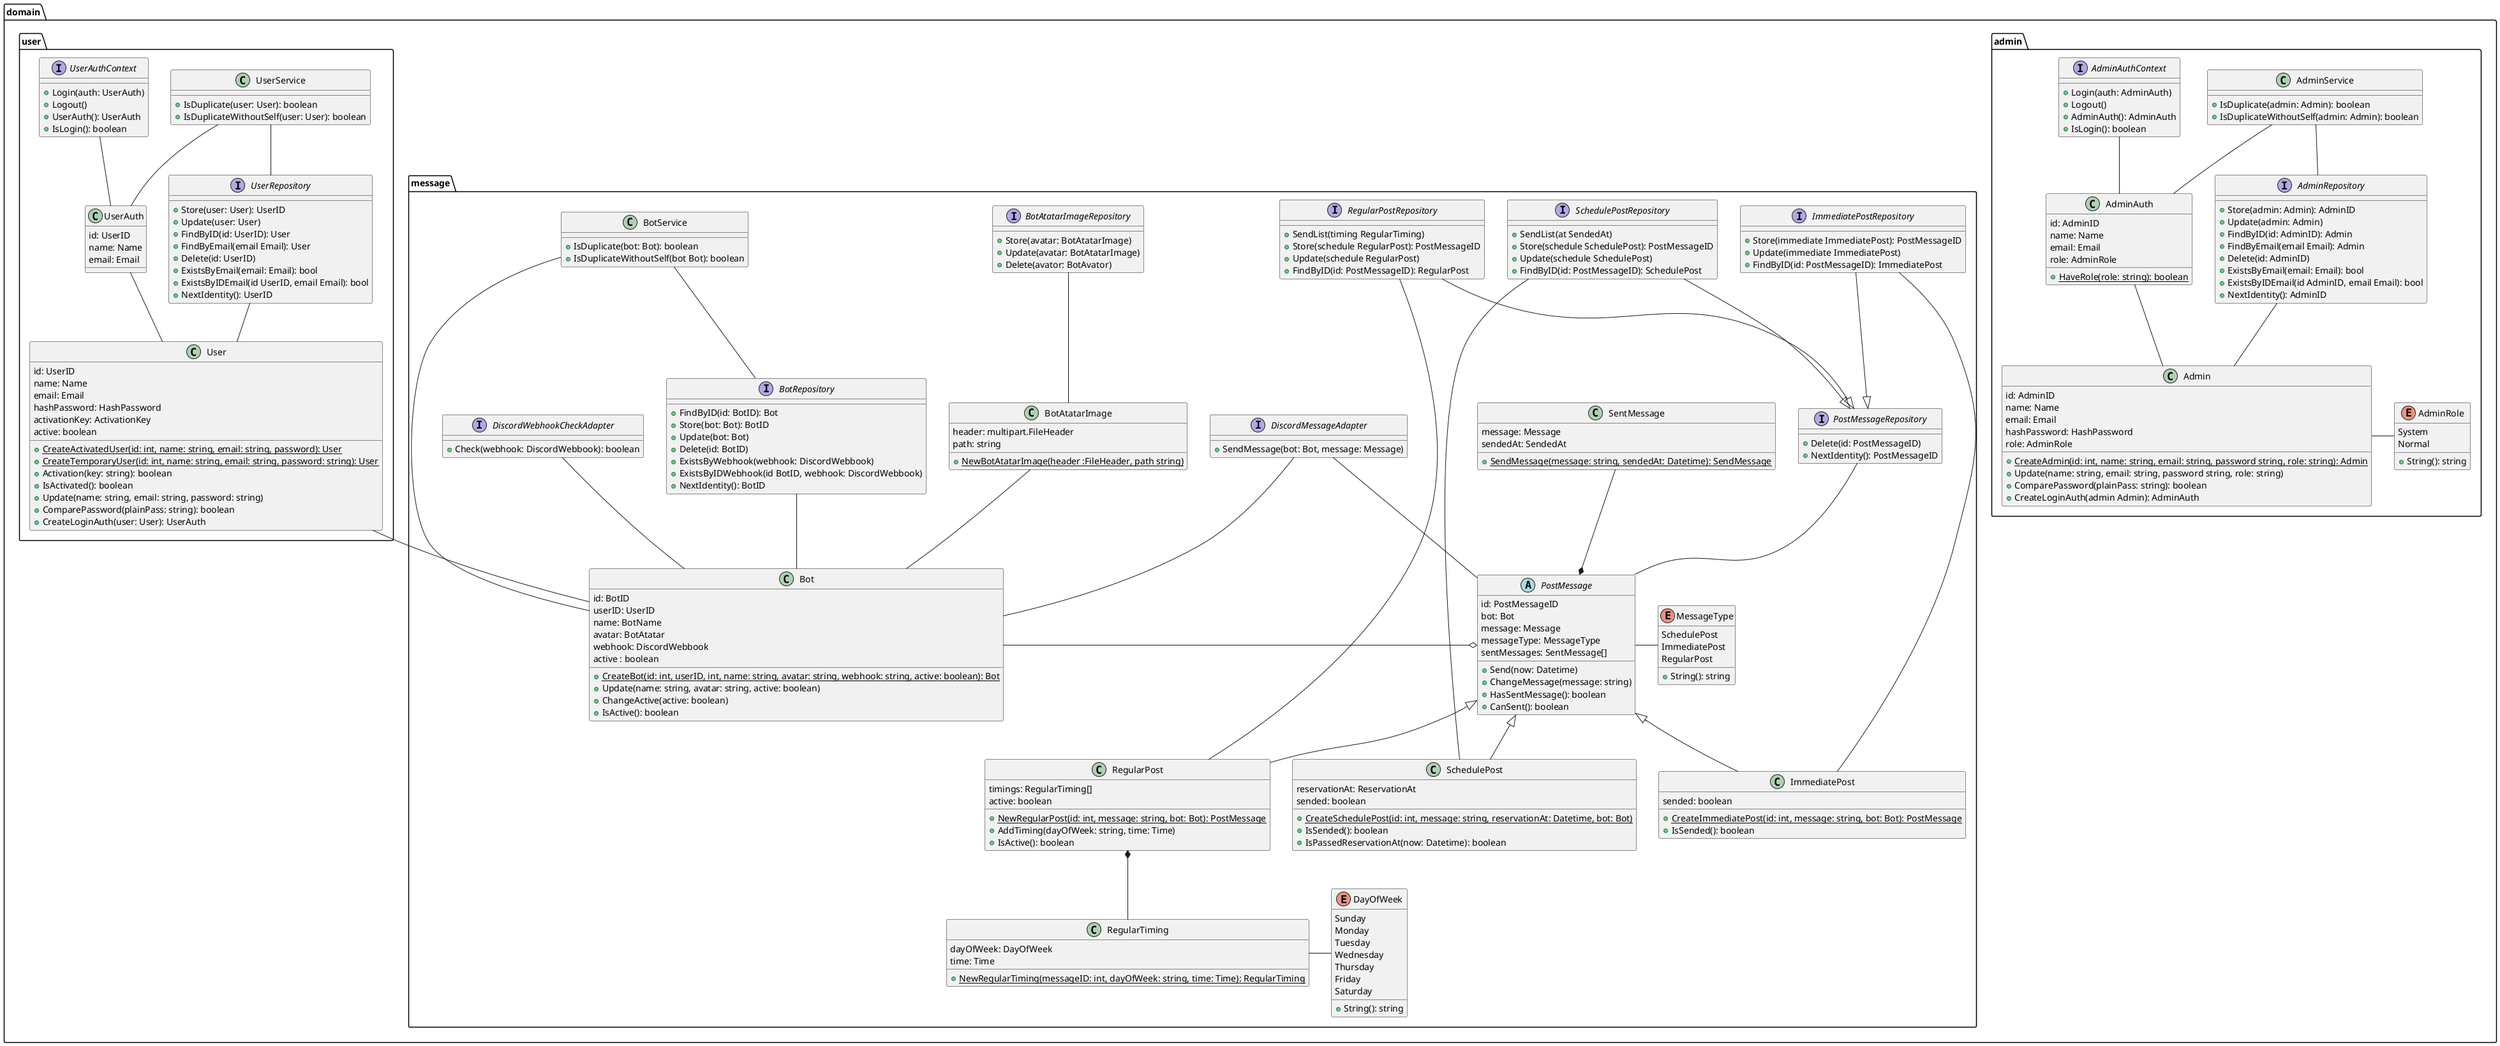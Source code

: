 @startuml class

package domain {
    package message {
        class Bot {
            id: BotID
            userID: UserID
            name: BotName
            avatar: BotAtatar
            webhook: DiscordWebbook
            active : boolean
            + {static} CreateBot(id: int, userID, int, name: string, avatar: string, webhook: string, active: boolean): Bot
            + Update(name: string, avatar: string, active: boolean)
            + ChangeActive(active: boolean)
            + IsActive(): boolean
        }

        class BotAtatarImage {
            header: multipart.FileHeader
            path: string
            + {static} NewBotAtatarImage(header :FileHeader, path string)
        }

        abstract PostMessage {
            id: PostMessageID
            bot: Bot
            message: Message
            messageType: MessageType
            sentMessages: SentMessage[]
            + Send(now: Datetime)
            + ChangeMessage(message: string)
            + HasSentMessage(): boolean
            + CanSent(): boolean
        }

        enum MessageType {
            SchedulePost
            ImmediatePost
            RegularPost
            + String(): string
        }

        class SchedulePost {
            reservationAt: ReservationAt
            sended: boolean
            + {static} CreateSchedulePost(id: int, message: string, reservationAt: Datetime, bot: Bot)
            + IsSended(): boolean
            + IsPassedReservationAt(now: Datetime): boolean
        }

        class RegularPost {
            timings: RegularTiming[]
            active: boolean
            + {static} NewRegularPost(id: int, message: string, bot: Bot): PostMessage
            + AddTiming(dayOfWeek: string, time: Time)
            + IsActive(): boolean
        }

        class ImmediatePost {
            sended: boolean
            + {static} CreateImmediatePost(id: int, message: string, bot: Bot): PostMessage
            + IsSended(): boolean
        }

        class RegularTiming {
            dayOfWeek: DayOfWeek
            time: Time
            + {static} NewRegularTiming(messageID: int, dayOfWeek: string, time: Time): RegularTiming
        }

        enum DayOfWeek {
            Sunday
            Monday
            Tuesday
            Wednesday
            Thursday
            Friday
            Saturday
            + String(): string
        }

        class SentMessage {
            message: Message
            sendedAt: SendedAt
            + {static} SendMessage(message: string, sendedAt: Datetime): SendMessage
        }

        class BotService {
            + IsDuplicate(bot: Bot): boolean
            + IsDuplicateWithoutSelf(bot Bot): boolean
        }

        interface BotRepository {
            + FindByID(id: BotID): Bot
            + Store(bot: Bot): BotID
            + Update(bot: Bot)
            + Delete(id: BotID)
            + ExistsByWebhook(webhook: DiscordWebbook)
            + ExistsByIDWebhook(id BotID, webhook: DiscordWebbook)
            + NextIdentity(): BotID
        }

        interface BotAtatarImageRepository {
            + Store(avatar: BotAtatarImage)
            + Update(avatar: BotAtatarImage)
            + Delete(avator: BotAvator)
        }

        interface PostMessageRepository {
            + Delete(id: PostMessageID)
            + NextIdentity(): PostMessageID
        }

        interface ImmediatePostRepository {
            + Store(immediate ImmediatePost): PostMessageID
            + Update(immediate ImmediatePost)
            + FindByID(id: PostMessageID): ImmediatePost
        }

        interface SchedulePostRepository {
            + SendList(at SendedAt)
            + Store(schedule SchedulePost): PostMessageID
            + Update(schedule SchedulePost)
            + FindByID(id: PostMessageID): SchedulePost
        }

        interface RegularPostRepository {
            + SendList(timing RegularTiming)
            + Store(schedule RegularPost): PostMessageID
            + Update(schedule RegularPost)
            + FindByID(id: PostMessageID): RegularPost
        }

        interface DiscordWebhookCheckAdapter {
            + Check(webhook: DiscordWebbook): boolean
        }

        interface DiscordMessageAdapter {
            + SendMessage(bot: Bot, message: Message)
        }
    }

    package admin {
        class Admin {
            id: AdminID
            name: Name
            email: Email
            hashPassword: HashPassword
            role: AdminRole
            + {static} CreateAdmin(id: int, name: string, email: string, password string, role: string): Admin
            + Update(name: string, email: string, password string, role: string)
            + ComparePassword(plainPass: string): boolean
            + CreateLoginAuth(admin Admin): AdminAuth
        }

        enum AdminRole {
            System
            Normal
            + String(): string
        }

        class AdminAuth {
            id: AdminID
            name: Name
            email: Email
            role: AdminRole
            + {static} HaveRole(role: string): boolean
        }

        class AdminService {
            + IsDuplicate(admin: Admin): boolean
            + IsDuplicateWithoutSelf(admin: Admin): boolean
        }

        interface AdminRepository {
            + Store(admin: Admin): AdminID
            + Update(admin: Admin)
            + FindByID(id: AdminID): Admin
            + FindByEmail(email Email): Admin
            + Delete(id: AdminID)
            + ExistsByEmail(email: Email): bool
            + ExistsByIDEmail(id AdminID, email Email): bool
            + NextIdentity(): AdminID
        }

        interface AdminAuthContext {
            + Login(auth: AdminAuth)
            + Logout()
            + AdminAuth(): AdminAuth
            + IsLogin(): boolean
        }
    }

    package user {
        class User {
            id: UserID
            name: Name
            email: Email
            hashPassword: HashPassword
            activationKey: ActivationKey
            active: boolean
            + {static} CreateActivatedUser(id: int, name: string, email: string, password): User
            + {static} CreateTemporaryUser(id: int, name: string, email: string, password: string): User
            + Activation(key: string): boolean
            + IsActivated(): boolean
            + Update(name: string, email: string, password: string)
            + ComparePassword(plainPass: string): boolean
            + CreateLoginAuth(user: User): UserAuth
        }

        class UserAuth {
            id: UserID
            name: Name
            email: Email
        }

        class UserService {
            + IsDuplicate(user: User): boolean
            + IsDuplicateWithoutSelf(user: User): boolean
        }

        interface UserRepository {
            + Store(user: User): UserID
            + Update(user: User)
            + FindByID(id: UserID): User
            + FindByEmail(email Email): User
            + Delete(id: UserID)
            + ExistsByEmail(email: Email): bool
            + ExistsByIDEmail(id UserID, email Email): bool
            + NextIdentity(): UserID
        }

        interface UserAuthContext {
            + Login(auth: UserAuth)
            + Logout()
            + UserAuth(): UserAuth
            + IsLogin(): boolean
        }

    }
}

Bot -o PostMessage
PostMessage - MessageType
SentMessage --* PostMessage
PostMessage <|-- ImmediatePost
PostMessage <|-- SchedulePost
PostMessage <|-- RegularPost
RegularPost *-- RegularTiming
RegularTiming - DayOfWeek
Admin - AdminRole

BotRepository -- Bot
BotAtatarImageRepository -- BotAtatarImage
BotAtatarImage -- Bot
BotService -- BotRepository
BotService -- Bot
DiscordWebhookCheckAdapter -- Bot
DiscordMessageAdapter -- Bot
DiscordMessageAdapter -- PostMessage
PostMessageRepository -- PostMessage
ImmediatePostRepository --|> PostMessageRepository
SchedulePostRepository --|> PostMessageRepository
RegularPostRepository --|> PostMessageRepository
ImmediatePostRepository -- ImmediatePost
SchedulePostRepository -- SchedulePost
RegularPostRepository -- RegularPost
AdminAuth -- Admin
AdminRepository -- Admin
AdminService -- AdminRepository
AdminService -- AdminAuth
AdminAuthContext -- AdminAuth

UserAuth -- User
UserRepository -- User
UserService -- UserRepository
UserService -- UserAuth
UserAuthContext -- UserAuth
User -- Bot


@enduml
